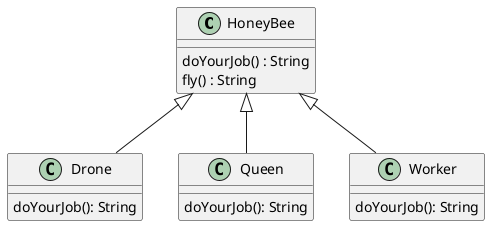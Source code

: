 @startuml
'https://plantuml.com/class-diagram

class HoneyBee {
doYourJob() : String
fly() : String
}

class Drone {
doYourJob(): String
}

class Queen {
doYourJob(): String
}

class Worker {
doYourJob(): String
}

HoneyBee <|-- Worker
HoneyBee <|-- Queen
HoneyBee <|-- Drone

@enduml